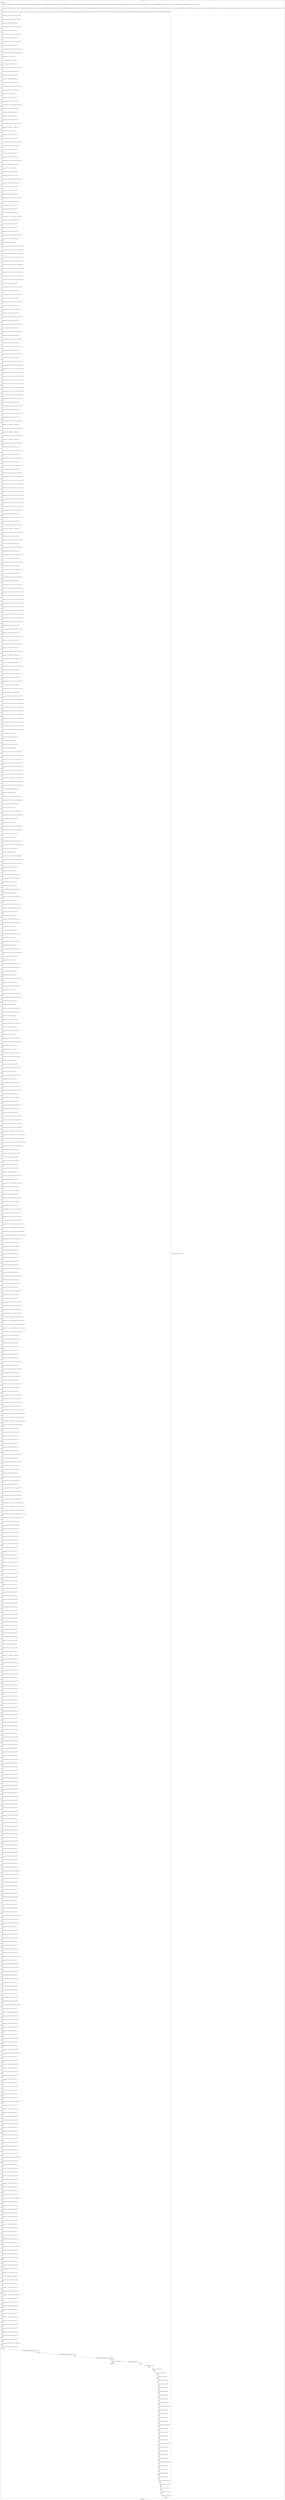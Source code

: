 digraph G {
label="Btor2XCFA";
subgraph cluster_0 {
label="main";
main_init[];
l1[];
l3[];
l4[];
l5[];
l6[];
l7[];
l8[];
l9[];
l10[];
l11[];
l12[];
l13[];
l14[];
l15[];
l16[];
l17[];
l18[];
l19[];
l20[];
l21[];
l22[];
l23[];
l24[];
l25[];
l26[];
l27[];
l28[];
l29[];
l30[];
l31[];
l32[];
l33[];
l34[];
l35[];
l36[];
l37[];
l38[];
l39[];
l40[];
l41[];
l42[];
l43[];
l44[];
l45[];
l46[];
l47[];
l48[];
l49[];
l50[];
l51[];
l52[];
l53[];
l54[];
l55[];
l56[];
l57[];
l58[];
l59[];
l60[];
l61[];
l62[];
l63[];
l64[];
l65[];
l66[];
l67[];
l68[];
l69[];
l70[];
l71[];
l72[];
l73[];
l74[];
l75[];
l76[];
l77[];
l78[];
l79[];
l80[];
l81[];
l82[];
l83[];
l84[];
l85[];
l86[];
l87[];
l88[];
l89[];
l90[];
l91[];
l92[];
l93[];
l94[];
l95[];
l96[];
l97[];
l98[];
l99[];
l100[];
l101[];
l102[];
l103[];
l104[];
l105[];
l106[];
l107[];
l108[];
l109[];
l110[];
l111[];
l112[];
l113[];
l114[];
l115[];
l116[];
l117[];
l118[];
l119[];
l120[];
l121[];
l122[];
l123[];
l124[];
l125[];
l126[];
l127[];
l128[];
l129[];
l130[];
l131[];
l132[];
l133[];
l134[];
l135[];
l136[];
l137[];
l138[];
l139[];
l140[];
l141[];
l142[];
l143[];
l144[];
l145[];
l146[];
l147[];
l148[];
l149[];
l150[];
l151[];
l152[];
l153[];
l154[];
l155[];
l156[];
l157[];
l158[];
l159[];
l160[];
l161[];
l162[];
l163[];
l164[];
l165[];
l166[];
l167[];
l168[];
l169[];
l170[];
l171[];
l172[];
l173[];
l174[];
l175[];
l176[];
l177[];
l178[];
l179[];
l180[];
l181[];
l182[];
l183[];
l184[];
l185[];
l186[];
l187[];
l188[];
l189[];
l190[];
l191[];
l192[];
l193[];
l194[];
l195[];
l196[];
l197[];
l198[];
l199[];
l200[];
l201[];
l202[];
l203[];
l204[];
l205[];
l206[];
l207[];
l208[];
l209[];
l210[];
l211[];
l212[];
l213[];
l214[];
l215[];
l216[];
l217[];
l218[];
l219[];
l220[];
l221[];
l222[];
l223[];
l224[];
l225[];
l226[];
l227[];
l228[];
l229[];
l230[];
l231[];
l232[];
l233[];
l234[];
l235[];
l236[];
l237[];
l238[];
l239[];
l240[];
l241[];
l242[];
l243[];
l244[];
l245[];
l246[];
l247[];
l248[];
l249[];
l250[];
l251[];
l252[];
l253[];
l254[];
l255[];
l256[];
l257[];
l258[];
l259[];
l260[];
l261[];
l262[];
l263[];
l264[];
l265[];
l266[];
l267[];
l268[];
l269[];
l270[];
l271[];
l272[];
l273[];
l274[];
l275[];
l276[];
l277[];
l278[];
l279[];
l280[];
l281[];
l282[];
l283[];
l284[];
l285[];
l286[];
l287[];
l288[];
l289[];
l290[];
l291[];
l292[];
l293[];
l294[];
l295[];
l296[];
l297[];
l298[];
l299[];
l300[];
l301[];
l302[];
l303[];
l304[];
l305[];
l306[];
l307[];
l308[];
l309[];
l310[];
l311[];
l312[];
l313[];
l314[];
l315[];
l316[];
l317[];
l318[];
l319[];
l320[];
l321[];
l322[];
l323[];
l324[];
l325[];
l326[];
l327[];
l328[];
l329[];
l330[];
l331[];
l332[];
l333[];
l334[];
l335[];
l336[];
l337[];
l338[];
l339[];
l340[];
l341[];
l342[];
l343[];
l344[];
l345[];
l346[];
l347[];
l348[];
l349[];
l350[];
l351[];
l352[];
l353[];
l354[];
l355[];
l356[];
l357[];
l358[];
l359[];
l360[];
l361[];
l362[];
l363[];
l364[];
l365[];
l366[];
l367[];
l368[];
l369[];
l370[];
l371[];
l372[];
l373[];
l374[];
l375[];
l376[];
l377[];
l378[];
l379[];
l380[];
l381[];
l382[];
l383[];
l384[];
l385[];
l386[];
l387[];
l388[];
l389[];
l390[];
l391[];
l392[];
l393[];
l394[];
l395[];
l396[];
l397[];
l398[];
l399[];
l400[];
l401[];
l402[];
l403[];
l404[];
l405[];
l406[];
l407[];
l408[];
l409[];
l410[];
l411[];
l412[];
l413[];
l414[];
l415[];
l416[];
l417[];
l418[];
l419[];
l420[];
l421[];
l422[];
l423[];
l424[];
l425[];
l426[];
l427[];
l428[];
l429[];
l430[];
l431[];
l432[];
l433[];
l434[];
l435[];
l436[];
l437[];
l438[];
l439[];
l440[];
l441[];
l442[];
l443[];
l444[];
l445[];
l446[];
l447[];
l448[];
l449[];
l450[];
l451[];
l452[];
l453[];
l454[];
l455[];
l456[];
l457[];
l458[];
l459[];
l460[];
l461[];
l462[];
l463[];
l464[];
l465[];
l466[];
l467[];
l468[];
l469[];
l470[];
l471[];
l472[];
l473[];
l474[];
l475[];
l476[];
l477[];
l478[];
l479[];
l480[];
l481[];
l482[];
l483[];
l484[];
l485[];
l486[];
l487[];
l488[];
l489[];
l490[];
l491[];
l492[];
l493[];
l494[];
l495[];
l496[];
l497[];
l498[];
l499[];
l500[];
l501[];
l502[];
l503[];
l504[];
l505[];
l506[];
l507[];
l508[];
l509[];
l510[];
l511[];
l512[];
l513[];
l514[];
l515[];
l516[];
l517[];
l518[];
l519[];
l520[];
l521[];
l522[];
l523[];
l524[];
l525[];
l526[];
l527[];
l528[];
l529[];
l530[];
l531[];
l532[];
l533[];
l534[];
l535[];
l536[];
l537[];
l538[];
l539[];
l540[];
l541[];
l542[];
l543[];
l544[];
l545[];
l546[];
l547[];
l548[];
l549[];
l550[];
l551[];
l552[];
l553[];
l554[];
l555[];
l556[];
l557[];
l558[];
l559[];
l560[];
l561[];
l562[];
l563[];
l564[];
l565[];
l566[];
l567[];
l568[];
l569[];
l570[];
l571[];
l572[];
l573[];
l574[];
l575[];
l576[];
l577[];
l578[];
l579[];
l580[];
l581[];
l582[];
l583[];
l584[];
l585[];
l586[];
l587[];
l588[];
l589[];
l590[];
l591[];
l592[];
l593[];
l594[];
l595[];
l596[];
l597[];
l598[];
l599[];
l600[];
l601[];
l602[];
l603[];
l604[];
l605[];
l606[];
l607[];
l608[];
l609[];
l610[];
l611[];
l612[];
l613[];
l614[];
l615[];
l616[];
l617[];
l618[];
l619[];
l620[];
l621[];
l622[];
l623[];
l624[];
l625[];
l626[];
l627[];
l628[];
l629[];
l630[];
l631[];
l632[];
l633[];
l634[];
l635[];
main_error[];
l636[];
l637[];
l638[];
l639[];
l640[];
l641[];
l642[];
l643[];
l644[];
l645[];
l646[];
l647[];
l648[];
l649[];
l650[];
l651[];
l652[];
l653[];
l654[];
l655[];
l656[];
l657[];
l658[];
l659[];
l660[];
l661[];
l662[];
l663[];
l664[];
l665[];
l666[];
l667[];
l668[];
l669[];
l670[];
l671[];
l672[];
main_init -> l1 [label="[(assign const_5 #b00000000),(assign const_28 #b0),(assign const_81 #b00000000000000000000000000000001),(assign const_82 #b00000000000000000000000000000000),(assign const_95 #b00000001),(assign const_97 #b000000000000000000000000),(assign const_100 #b00000000000000000000000000000101),(assign const_110 #b00000000),(assign const_203 #b00000000000000000000000000000010),(assign const_235 #b00000000000000000000000000000011),(assign const_267 #b00000000000000000000000000000100),(assign const_446 #b00000100),(assign const_456 #b00000010),(assign const_458 #b00000011)] "];
l3 -> l4 [label="[(havoc input_96),(havoc input_104),(havoc input_111),(havoc input_117),(havoc input_123),(havoc input_129),(havoc input_135),(havoc input_141),(havoc input_147),(havoc input_153),(havoc input_299),(havoc input_303),(havoc input_306),(havoc input_307),(havoc input_308),(havoc input_309),(havoc input_310),(havoc input_311),(havoc input_312),(havoc input_313),(havoc input_325),(havoc input_331),(havoc input_337),(havoc input_343),(havoc input_349),(havoc input_364),(havoc input_382),(havoc input_400),(havoc input_418),(havoc input_436)] "];
l4 -> l5 [label="[(assign ternary_83 (ite (= state_37 #b1) const_81 const_82))] "];
l5 -> l6 [label="[(assign ternary_84 (ite (= state_47 #b1) const_81 const_82))] "];
l6 -> l7 [label="[(assign binary_85 (bvadd ternary_83 ternary_84))] "];
l7 -> l8 [label="[(assign ternary_86 (ite (= state_57 #b1) const_81 const_82))] "];
l8 -> l9 [label="[(assign binary_87 (bvadd binary_85 ternary_86))] "];
l9 -> l10 [label="[(assign ternary_88 (ite (= state_67 #b1) const_81 const_82))] "];
l10 -> l11 [label="[(assign binary_89 (bvadd binary_87 ternary_88))] "];
l11 -> l12 [label="[(assign ternary_90 (ite (= state_77 #b1) const_81 const_82))] "];
l12 -> l13 [label="[(assign binary_91 (bvadd binary_89 ternary_90))] "];
l13 -> l14 [label="[(assign comparison_92 (ite (bvule binary_91 const_81) #b1 #b0))] "];
l14 -> l15 [label="[(assign binary_93 (bvand (bvnot state_79) (bvnot comparison_92)))] "];
l15 -> l16 [label="[(assign binary_98 (++ const_97 state_26))] "];
l16 -> l17 [label="[(assign binary_99 (bvadd const_81 binary_98))] "];
l17 -> l18 [label="[(assign binary_101 (bvsrem binary_99 const_100))] "];
l18 -> l19 [label="[(assign comparison_102 (ite (= const_82 binary_101) #b1 #b0))] "];
l19 -> l20 [label="[(assign binary_103 (bvand input_96 comparison_102))] "];
l20 -> l21 [label="[(assign binary_105 (bvadd const_100 binary_98))] "];
l21 -> l22 [label="[(assign binary_106 (bvsub binary_105 const_81))] "];
l22 -> l23 [label="[(assign binary_107 (bvsrem binary_106 const_100))] "];
l23 -> l24 [label="[(assign comparison_108 (ite (= const_82 binary_107) #b1 #b0))] "];
l24 -> l25 [label="[(assign binary_109 (bvand input_104 comparison_108))] "];
l25 -> l26 [label="[(assign binary_112 (++ const_97 state_24))] "];
l26 -> l27 [label="[(assign binary_113 (bvadd const_81 binary_112))] "];
l27 -> l28 [label="[(assign binary_114 (bvsrem binary_113 const_100))] "];
l28 -> l29 [label="[(assign comparison_115 (ite (= const_82 binary_114) #b1 #b0))] "];
l29 -> l30 [label="[(assign binary_116 (bvand input_111 comparison_115))] "];
l30 -> l31 [label="[(assign binary_118 (bvadd const_100 binary_112))] "];
l31 -> l32 [label="[(assign binary_119 (bvsub binary_118 const_81))] "];
l32 -> l33 [label="[(assign binary_120 (bvsrem binary_119 const_100))] "];
l33 -> l34 [label="[(assign comparison_121 (ite (= const_82 binary_120) #b1 #b0))] "];
l34 -> l35 [label="[(assign binary_122 (bvand input_117 comparison_121))] "];
l35 -> l36 [label="[(assign binary_124 (++ const_97 state_22))] "];
l36 -> l37 [label="[(assign binary_125 (bvadd const_81 binary_124))] "];
l37 -> l38 [label="[(assign binary_126 (bvsrem binary_125 const_100))] "];
l38 -> l39 [label="[(assign comparison_127 (ite (= const_82 binary_126) #b1 #b0))] "];
l39 -> l40 [label="[(assign binary_128 (bvand input_123 comparison_127))] "];
l40 -> l41 [label="[(assign binary_130 (bvadd const_100 binary_124))] "];
l41 -> l42 [label="[(assign binary_131 (bvsub binary_130 const_81))] "];
l42 -> l43 [label="[(assign binary_132 (bvsrem binary_131 const_100))] "];
l43 -> l44 [label="[(assign comparison_133 (ite (= const_82 binary_132) #b1 #b0))] "];
l44 -> l45 [label="[(assign binary_134 (bvand input_129 comparison_133))] "];
l45 -> l46 [label="[(assign binary_136 (++ const_97 state_20))] "];
l46 -> l47 [label="[(assign binary_137 (bvadd const_81 binary_136))] "];
l47 -> l48 [label="[(assign binary_138 (bvsrem binary_137 const_100))] "];
l48 -> l49 [label="[(assign comparison_139 (ite (= const_82 binary_138) #b1 #b0))] "];
l49 -> l50 [label="[(assign binary_140 (bvand input_135 comparison_139))] "];
l50 -> l51 [label="[(assign binary_142 (bvadd const_100 binary_136))] "];
l51 -> l52 [label="[(assign binary_143 (bvsub binary_142 const_81))] "];
l52 -> l53 [label="[(assign binary_144 (bvsrem binary_143 const_100))] "];
l53 -> l54 [label="[(assign comparison_145 (ite (= const_82 binary_144) #b1 #b0))] "];
l54 -> l55 [label="[(assign binary_146 (bvand input_141 comparison_145))] "];
l55 -> l56 [label="[(assign binary_148 (++ const_97 state_18))] "];
l56 -> l57 [label="[(assign binary_149 (bvadd const_81 binary_148))] "];
l57 -> l58 [label="[(assign binary_150 (bvsrem binary_149 const_100))] "];
l58 -> l59 [label="[(assign comparison_151 (ite (= const_82 binary_150) #b1 #b0))] "];
l59 -> l60 [label="[(assign binary_152 (bvand input_147 comparison_151))] "];
l60 -> l61 [label="[(assign binary_154 (bvadd const_100 binary_148))] "];
l61 -> l62 [label="[(assign binary_155 (bvsub binary_154 const_81))] "];
l62 -> l63 [label="[(assign binary_156 (bvsrem binary_155 const_100))] "];
l63 -> l64 [label="[(assign comparison_157 (ite (= const_82 binary_156) #b1 #b0))] "];
l64 -> l65 [label="[(assign binary_158 (bvand input_153 comparison_157))] "];
l65 -> l66 [label="[(assign binary_159 (bvxor const_95 state_6))] "];
l66 -> l67 [label="[(assign ternary_160 (ite (= binary_158 #b1) const_110 binary_159))] "];
l67 -> l68 [label="[(assign ternary_161 (ite (= binary_152 #b1) const_95 ternary_160))] "];
l68 -> l69 [label="[(assign ternary_162 (ite (= binary_146 #b1) const_110 ternary_161))] "];
l69 -> l70 [label="[(assign ternary_163 (ite (= binary_140 #b1) const_95 ternary_162))] "];
l70 -> l71 [label="[(assign ternary_164 (ite (= binary_134 #b1) const_110 ternary_163))] "];
l71 -> l72 [label="[(assign ternary_165 (ite (= binary_128 #b1) const_95 ternary_164))] "];
l72 -> l73 [label="[(assign ternary_166 (ite (= binary_122 #b1) const_110 ternary_165))] "];
l73 -> l74 [label="[(assign ternary_167 (ite (= binary_116 #b1) const_95 ternary_166))] "];
l74 -> l75 [label="[(assign ternary_168 (ite (= binary_109 #b1) const_110 ternary_167))] "];
l75 -> l76 [label="[(assign ternary_169 (ite (= binary_103 #b1) const_95 ternary_168))] "];
l76 -> l77 [label="[(assign binary_170 (bvxor const_95 ternary_169))] "];
l77 -> l78 [label="[(assign comparison_172 (ite (= const_81 binary_101) #b1 #b0))] "];
l78 -> l79 [label="[(assign binary_173 (bvand input_96 comparison_172))] "];
l79 -> l80 [label="[(assign comparison_174 (ite (= const_81 binary_107) #b1 #b0))] "];
l80 -> l81 [label="[(assign binary_175 (bvand input_104 comparison_174))] "];
l81 -> l82 [label="[(assign comparison_176 (ite (= const_81 binary_114) #b1 #b0))] "];
l82 -> l83 [label="[(assign binary_177 (bvand input_111 comparison_176))] "];
l83 -> l84 [label="[(assign comparison_178 (ite (= const_81 binary_120) #b1 #b0))] "];
l84 -> l85 [label="[(assign binary_179 (bvand input_117 comparison_178))] "];
l85 -> l86 [label="[(assign comparison_180 (ite (= const_81 binary_126) #b1 #b0))] "];
l86 -> l87 [label="[(assign binary_181 (bvand input_123 comparison_180))] "];
l87 -> l88 [label="[(assign comparison_182 (ite (= const_81 binary_132) #b1 #b0))] "];
l88 -> l89 [label="[(assign binary_183 (bvand input_129 comparison_182))] "];
l89 -> l90 [label="[(assign comparison_184 (ite (= const_81 binary_138) #b1 #b0))] "];
l90 -> l91 [label="[(assign binary_185 (bvand input_135 comparison_184))] "];
l91 -> l92 [label="[(assign comparison_186 (ite (= const_81 binary_144) #b1 #b0))] "];
l92 -> l93 [label="[(assign binary_187 (bvand input_141 comparison_186))] "];
l93 -> l94 [label="[(assign comparison_188 (ite (= const_81 binary_150) #b1 #b0))] "];
l94 -> l95 [label="[(assign binary_189 (bvand input_147 comparison_188))] "];
l95 -> l96 [label="[(assign comparison_190 (ite (= const_81 binary_156) #b1 #b0))] "];
l96 -> l97 [label="[(assign binary_191 (bvand input_153 comparison_190))] "];
l97 -> l98 [label="[(assign ternary_192 (ite (= binary_191 #b1) const_110 state_8))] "];
l98 -> l99 [label="[(assign ternary_193 (ite (= binary_189 #b1) const_95 ternary_192))] "];
l99 -> l100 [label="[(assign ternary_194 (ite (= binary_187 #b1) const_110 ternary_193))] "];
l100 -> l101 [label="[(assign ternary_195 (ite (= binary_185 #b1) const_95 ternary_194))] "];
l101 -> l102 [label="[(assign ternary_196 (ite (= binary_183 #b1) const_110 ternary_195))] "];
l102 -> l103 [label="[(assign ternary_197 (ite (= binary_181 #b1) const_95 ternary_196))] "];
l103 -> l104 [label="[(assign ternary_198 (ite (= binary_179 #b1) const_110 ternary_197))] "];
l104 -> l105 [label="[(assign ternary_199 (ite (= binary_177 #b1) const_95 ternary_198))] "];
l105 -> l106 [label="[(assign ternary_200 (ite (= binary_175 #b1) const_110 ternary_199))] "];
l106 -> l107 [label="[(assign ternary_201 (ite (= binary_173 #b1) const_95 ternary_200))] "];
l107 -> l108 [label="[(assign comparison_204 (ite (= const_203 binary_101) #b1 #b0))] "];
l108 -> l109 [label="[(assign binary_205 (bvand input_96 comparison_204))] "];
l109 -> l110 [label="[(assign comparison_206 (ite (= const_203 binary_107) #b1 #b0))] "];
l110 -> l111 [label="[(assign binary_207 (bvand input_104 comparison_206))] "];
l111 -> l112 [label="[(assign comparison_208 (ite (= const_203 binary_114) #b1 #b0))] "];
l112 -> l113 [label="[(assign binary_209 (bvand input_111 comparison_208))] "];
l113 -> l114 [label="[(assign comparison_210 (ite (= const_203 binary_120) #b1 #b0))] "];
l114 -> l115 [label="[(assign binary_211 (bvand input_117 comparison_210))] "];
l115 -> l116 [label="[(assign comparison_212 (ite (= const_203 binary_126) #b1 #b0))] "];
l116 -> l117 [label="[(assign binary_213 (bvand input_123 comparison_212))] "];
l117 -> l118 [label="[(assign comparison_214 (ite (= const_203 binary_132) #b1 #b0))] "];
l118 -> l119 [label="[(assign binary_215 (bvand input_129 comparison_214))] "];
l119 -> l120 [label="[(assign comparison_216 (ite (= const_203 binary_138) #b1 #b0))] "];
l120 -> l121 [label="[(assign binary_217 (bvand input_135 comparison_216))] "];
l121 -> l122 [label="[(assign comparison_218 (ite (= const_203 binary_144) #b1 #b0))] "];
l122 -> l123 [label="[(assign binary_219 (bvand input_141 comparison_218))] "];
l123 -> l124 [label="[(assign comparison_220 (ite (= const_203 binary_150) #b1 #b0))] "];
l124 -> l125 [label="[(assign binary_221 (bvand input_147 comparison_220))] "];
l125 -> l126 [label="[(assign comparison_222 (ite (= const_203 binary_156) #b1 #b0))] "];
l126 -> l127 [label="[(assign binary_223 (bvand input_153 comparison_222))] "];
l127 -> l128 [label="[(assign ternary_224 (ite (= binary_223 #b1) const_110 state_10))] "];
l128 -> l129 [label="[(assign ternary_225 (ite (= binary_221 #b1) const_95 ternary_224))] "];
l129 -> l130 [label="[(assign ternary_226 (ite (= binary_219 #b1) const_110 ternary_225))] "];
l130 -> l131 [label="[(assign ternary_227 (ite (= binary_217 #b1) const_95 ternary_226))] "];
l131 -> l132 [label="[(assign ternary_228 (ite (= binary_215 #b1) const_110 ternary_227))] "];
l132 -> l133 [label="[(assign ternary_229 (ite (= binary_213 #b1) const_95 ternary_228))] "];
l133 -> l134 [label="[(assign ternary_230 (ite (= binary_211 #b1) const_110 ternary_229))] "];
l134 -> l135 [label="[(assign ternary_231 (ite (= binary_209 #b1) const_95 ternary_230))] "];
l135 -> l136 [label="[(assign ternary_232 (ite (= binary_207 #b1) const_110 ternary_231))] "];
l136 -> l137 [label="[(assign ternary_233 (ite (= binary_205 #b1) const_95 ternary_232))] "];
l137 -> l138 [label="[(assign comparison_236 (ite (= const_235 binary_101) #b1 #b0))] "];
l138 -> l139 [label="[(assign binary_237 (bvand input_96 comparison_236))] "];
l139 -> l140 [label="[(assign comparison_238 (ite (= const_235 binary_107) #b1 #b0))] "];
l140 -> l141 [label="[(assign binary_239 (bvand input_104 comparison_238))] "];
l141 -> l142 [label="[(assign comparison_240 (ite (= const_235 binary_114) #b1 #b0))] "];
l142 -> l143 [label="[(assign binary_241 (bvand input_111 comparison_240))] "];
l143 -> l144 [label="[(assign comparison_242 (ite (= const_235 binary_120) #b1 #b0))] "];
l144 -> l145 [label="[(assign binary_243 (bvand input_117 comparison_242))] "];
l145 -> l146 [label="[(assign comparison_244 (ite (= const_235 binary_126) #b1 #b0))] "];
l146 -> l147 [label="[(assign binary_245 (bvand input_123 comparison_244))] "];
l147 -> l148 [label="[(assign comparison_246 (ite (= const_235 binary_132) #b1 #b0))] "];
l148 -> l149 [label="[(assign binary_247 (bvand input_129 comparison_246))] "];
l149 -> l150 [label="[(assign comparison_248 (ite (= const_235 binary_138) #b1 #b0))] "];
l150 -> l151 [label="[(assign binary_249 (bvand input_135 comparison_248))] "];
l151 -> l152 [label="[(assign comparison_250 (ite (= const_235 binary_144) #b1 #b0))] "];
l152 -> l153 [label="[(assign binary_251 (bvand input_141 comparison_250))] "];
l153 -> l154 [label="[(assign comparison_252 (ite (= const_235 binary_150) #b1 #b0))] "];
l154 -> l155 [label="[(assign binary_253 (bvand input_147 comparison_252))] "];
l155 -> l156 [label="[(assign comparison_254 (ite (= const_235 binary_156) #b1 #b0))] "];
l156 -> l157 [label="[(assign binary_255 (bvand input_153 comparison_254))] "];
l157 -> l158 [label="[(assign ternary_256 (ite (= binary_255 #b1) const_110 state_12))] "];
l158 -> l159 [label="[(assign ternary_257 (ite (= binary_253 #b1) const_95 ternary_256))] "];
l159 -> l160 [label="[(assign ternary_258 (ite (= binary_251 #b1) const_110 ternary_257))] "];
l160 -> l161 [label="[(assign ternary_259 (ite (= binary_249 #b1) const_95 ternary_258))] "];
l161 -> l162 [label="[(assign ternary_260 (ite (= binary_247 #b1) const_110 ternary_259))] "];
l162 -> l163 [label="[(assign ternary_261 (ite (= binary_245 #b1) const_95 ternary_260))] "];
l163 -> l164 [label="[(assign ternary_262 (ite (= binary_243 #b1) const_110 ternary_261))] "];
l164 -> l165 [label="[(assign ternary_263 (ite (= binary_241 #b1) const_95 ternary_262))] "];
l165 -> l166 [label="[(assign ternary_264 (ite (= binary_239 #b1) const_110 ternary_263))] "];
l166 -> l167 [label="[(assign ternary_265 (ite (= binary_237 #b1) const_95 ternary_264))] "];
l167 -> l168 [label="[(assign comparison_268 (ite (= const_267 binary_101) #b1 #b0))] "];
l168 -> l169 [label="[(assign binary_269 (bvand input_96 comparison_268))] "];
l169 -> l170 [label="[(assign comparison_270 (ite (= const_267 binary_107) #b1 #b0))] "];
l170 -> l171 [label="[(assign binary_271 (bvand input_104 comparison_270))] "];
l171 -> l172 [label="[(assign comparison_272 (ite (= const_267 binary_114) #b1 #b0))] "];
l172 -> l173 [label="[(assign binary_273 (bvand input_111 comparison_272))] "];
l173 -> l174 [label="[(assign comparison_274 (ite (= const_267 binary_120) #b1 #b0))] "];
l174 -> l175 [label="[(assign binary_275 (bvand input_117 comparison_274))] "];
l175 -> l176 [label="[(assign comparison_276 (ite (= const_267 binary_126) #b1 #b0))] "];
l176 -> l177 [label="[(assign binary_277 (bvand input_123 comparison_276))] "];
l177 -> l178 [label="[(assign comparison_278 (ite (= const_267 binary_132) #b1 #b0))] "];
l178 -> l179 [label="[(assign binary_279 (bvand input_129 comparison_278))] "];
l179 -> l180 [label="[(assign comparison_280 (ite (= const_267 binary_138) #b1 #b0))] "];
l180 -> l181 [label="[(assign binary_281 (bvand input_135 comparison_280))] "];
l181 -> l182 [label="[(assign comparison_282 (ite (= const_267 binary_144) #b1 #b0))] "];
l182 -> l183 [label="[(assign binary_283 (bvand input_141 comparison_282))] "];
l183 -> l184 [label="[(assign comparison_284 (ite (= const_267 binary_150) #b1 #b0))] "];
l184 -> l185 [label="[(assign binary_285 (bvand input_147 comparison_284))] "];
l185 -> l186 [label="[(assign comparison_286 (ite (= const_267 binary_156) #b1 #b0))] "];
l186 -> l187 [label="[(assign binary_287 (bvand input_153 comparison_286))] "];
l187 -> l188 [label="[(assign ternary_288 (ite (= binary_287 #b1) const_110 state_14))] "];
l188 -> l189 [label="[(assign ternary_289 (ite (= binary_285 #b1) const_95 ternary_288))] "];
l189 -> l190 [label="[(assign ternary_290 (ite (= binary_283 #b1) const_110 ternary_289))] "];
l190 -> l191 [label="[(assign ternary_291 (ite (= binary_281 #b1) const_95 ternary_290))] "];
l191 -> l192 [label="[(assign ternary_292 (ite (= binary_279 #b1) const_110 ternary_291))] "];
l192 -> l193 [label="[(assign ternary_293 (ite (= binary_277 #b1) const_95 ternary_292))] "];
l193 -> l194 [label="[(assign ternary_294 (ite (= binary_275 #b1) const_110 ternary_293))] "];
l194 -> l195 [label="[(assign ternary_295 (ite (= binary_273 #b1) const_95 ternary_294))] "];
l195 -> l196 [label="[(assign ternary_296 (ite (= binary_271 #b1) const_110 ternary_295))] "];
l196 -> l197 [label="[(assign ternary_297 (ite (= binary_269 #b1) const_95 ternary_296))] "];
l197 -> l198 [label="[(assign binary_300 (++ const_97 state_16))] "];
l198 -> l199 [label="[(assign binary_301 (bvsub binary_300 const_100))] "];
l199 -> l200 [label="[(assign slice_302 (extract binary_301 0 8))] "];
l200 -> l201 [label="[(assign binary_304 (bvadd const_81 binary_300))] "];
l201 -> l202 [label="[(assign slice_305 (extract binary_304 0 8))] "];
l202 -> l203 [label="[(assign ternary_314 (ite (= input_313 #b1) slice_305 state_16))] "];
l203 -> l204 [label="[(assign ternary_315 (ite (= input_312 #b1) slice_302 ternary_314))] "];
l204 -> l205 [label="[(assign ternary_316 (ite (= input_311 #b1) slice_305 ternary_315))] "];
l205 -> l206 [label="[(assign ternary_317 (ite (= input_310 #b1) slice_302 ternary_316))] "];
l206 -> l207 [label="[(assign ternary_318 (ite (= input_309 #b1) slice_305 ternary_317))] "];
l207 -> l208 [label="[(assign ternary_319 (ite (= input_308 #b1) slice_302 ternary_318))] "];
l208 -> l209 [label="[(assign ternary_320 (ite (= input_307 #b1) slice_305 ternary_319))] "];
l209 -> l210 [label="[(assign ternary_321 (ite (= input_306 #b1) slice_302 ternary_320))] "];
l210 -> l211 [label="[(assign ternary_322 (ite (= input_303 #b1) slice_305 ternary_321))] "];
l211 -> l212 [label="[(assign ternary_323 (ite (= input_299 #b1) slice_302 ternary_322))] "];
l212 -> l213 [label="[(assign binary_326 (bvsrem binary_148 const_100))] "];
l213 -> l214 [label="[(assign slice_327 (extract binary_326 0 8))] "];
l214 -> l215 [label="[(assign ternary_328 (ite (= input_313 #b1) state_16 state_18))] "];
l215 -> l216 [label="[(assign ternary_329 (ite (= input_325 #b1) slice_327 ternary_328))] "];
l216 -> l217 [label="[(assign binary_332 (bvsrem binary_136 const_100))] "];
l217 -> l218 [label="[(assign slice_333 (extract binary_332 0 8))] "];
l218 -> l219 [label="[(assign ternary_334 (ite (= input_311 #b1) state_16 state_20))] "];
l219 -> l220 [label="[(assign ternary_335 (ite (= input_331 #b1) slice_333 ternary_334))] "];
l220 -> l221 [label="[(assign binary_338 (bvsrem binary_124 const_100))] "];
l221 -> l222 [label="[(assign slice_339 (extract binary_338 0 8))] "];
l222 -> l223 [label="[(assign ternary_340 (ite (= input_309 #b1) state_16 state_22))] "];
l223 -> l224 [label="[(assign ternary_341 (ite (= input_337 #b1) slice_339 ternary_340))] "];
l224 -> l225 [label="[(assign binary_344 (bvsrem binary_112 const_100))] "];
l225 -> l226 [label="[(assign slice_345 (extract binary_344 0 8))] "];
l226 -> l227 [label="[(assign ternary_346 (ite (= input_307 #b1) state_16 state_24))] "];
l227 -> l228 [label="[(assign ternary_347 (ite (= input_343 #b1) slice_345 ternary_346))] "];
l228 -> l229 [label="[(assign binary_350 (bvsrem binary_98 const_100))] "];
l229 -> l230 [label="[(assign slice_351 (extract binary_350 0 8))] "];
l230 -> l231 [label="[(assign ternary_352 (ite (= input_303 #b1) state_16 state_26))] "];
l231 -> l232 [label="[(assign ternary_353 (ite (= input_349 #b1) slice_351 ternary_352))] "];
l232 -> l233 [label="[(assign binary_355 (bvand (bvnot state_29) (bvnot input_313)))] "];
l233 -> l234 [label="[(assign binary_356 (bvor binary_355 input_147))] "];
l234 -> l235 [label="[(assign binary_358 (bvor state_31 input_313))] "];
l235 -> l236 [label="[(assign binary_359 (bvand binary_358 (bvnot input_312)))] "];
l236 -> l237 [label="[(assign binary_360 (bvand binary_359 (bvnot input_325)))] "];
l237 -> l238 [label="[(assign binary_362 (bvor state_33 input_312))] "];
l238 -> l239 [label="[(assign binary_363 (bvor binary_362 input_325))] "];
l239 -> l240 [label="[(assign binary_365 (bvand binary_363 (bvnot input_364)))] "];
l240 -> l241 [label="[(assign binary_367 (bvor state_35 input_364))] "];
l241 -> l242 [label="[(assign binary_368 (bvand binary_367 (bvnot input_153)))] "];
l242 -> l243 [label="[(assign binary_370 (bvor state_37 input_153))] "];
l243 -> l244 [label="[(assign binary_371 (bvand binary_370 (bvnot input_147)))] "];
l244 -> l245 [label="[(assign binary_373 (bvand (bvnot state_39) (bvnot input_311)))] "];
l245 -> l246 [label="[(assign binary_374 (bvor binary_373 input_135))] "];
l246 -> l247 [label="[(assign binary_376 (bvor state_41 input_311))] "];
l247 -> l248 [label="[(assign binary_377 (bvand binary_376 (bvnot input_310)))] "];
l248 -> l249 [label="[(assign binary_378 (bvand binary_377 (bvnot input_331)))] "];
l249 -> l250 [label="[(assign binary_380 (bvor state_43 input_310))] "];
l250 -> l251 [label="[(assign binary_381 (bvor binary_380 input_331))] "];
l251 -> l252 [label="[(assign binary_383 (bvand binary_381 (bvnot input_382)))] "];
l252 -> l253 [label="[(assign binary_385 (bvor state_45 input_382))] "];
l253 -> l254 [label="[(assign binary_386 (bvand binary_385 (bvnot input_141)))] "];
l254 -> l255 [label="[(assign binary_388 (bvor state_47 input_141))] "];
l255 -> l256 [label="[(assign binary_389 (bvand binary_388 (bvnot input_135)))] "];
l256 -> l257 [label="[(assign binary_391 (bvand (bvnot state_49) (bvnot input_309)))] "];
l257 -> l258 [label="[(assign binary_392 (bvor binary_391 input_123))] "];
l258 -> l259 [label="[(assign binary_394 (bvor state_51 input_309))] "];
l259 -> l260 [label="[(assign binary_395 (bvand binary_394 (bvnot input_308)))] "];
l260 -> l261 [label="[(assign binary_396 (bvand binary_395 (bvnot input_337)))] "];
l261 -> l262 [label="[(assign binary_398 (bvor state_53 input_308))] "];
l262 -> l263 [label="[(assign binary_399 (bvor binary_398 input_337))] "];
l263 -> l264 [label="[(assign binary_401 (bvand binary_399 (bvnot input_400)))] "];
l264 -> l265 [label="[(assign binary_403 (bvor state_55 input_400))] "];
l265 -> l266 [label="[(assign binary_404 (bvand binary_403 (bvnot input_129)))] "];
l266 -> l267 [label="[(assign binary_406 (bvor state_57 input_129))] "];
l267 -> l268 [label="[(assign binary_407 (bvand binary_406 (bvnot input_123)))] "];
l268 -> l269 [label="[(assign binary_409 (bvand (bvnot state_59) (bvnot input_307)))] "];
l269 -> l270 [label="[(assign binary_410 (bvor binary_409 input_111))] "];
l270 -> l271 [label="[(assign binary_412 (bvor state_61 input_307))] "];
l271 -> l272 [label="[(assign binary_413 (bvand binary_412 (bvnot input_306)))] "];
l272 -> l273 [label="[(assign binary_414 (bvand binary_413 (bvnot input_343)))] "];
l273 -> l274 [label="[(assign binary_416 (bvor state_63 input_306))] "];
l274 -> l275 [label="[(assign binary_417 (bvor binary_416 input_343))] "];
l275 -> l276 [label="[(assign binary_419 (bvand binary_417 (bvnot input_418)))] "];
l276 -> l277 [label="[(assign binary_421 (bvor state_65 input_418))] "];
l277 -> l278 [label="[(assign binary_422 (bvand binary_421 (bvnot input_117)))] "];
l278 -> l279 [label="[(assign binary_424 (bvor state_67 input_117))] "];
l279 -> l280 [label="[(assign binary_425 (bvand binary_424 (bvnot input_111)))] "];
l280 -> l281 [label="[(assign binary_427 (bvand (bvnot state_69) (bvnot input_303)))] "];
l281 -> l282 [label="[(assign binary_428 (bvor binary_427 input_96))] "];
l282 -> l283 [label="[(assign binary_430 (bvor state_71 input_303))] "];
l283 -> l284 [label="[(assign binary_431 (bvand binary_430 (bvnot input_299)))] "];
l284 -> l285 [label="[(assign binary_432 (bvand binary_431 (bvnot input_349)))] "];
l285 -> l286 [label="[(assign binary_434 (bvor state_73 input_299))] "];
l286 -> l287 [label="[(assign binary_435 (bvor binary_434 input_349))] "];
l287 -> l288 [label="[(assign binary_437 (bvand binary_435 (bvnot input_436)))] "];
l288 -> l289 [label="[(assign binary_439 (bvor state_75 input_436))] "];
l289 -> l290 [label="[(assign binary_440 (bvand binary_439 (bvnot input_104)))] "];
l290 -> l291 [label="[(assign binary_442 (bvor state_77 input_104))] "];
l291 -> l292 [label="[(assign binary_443 (bvand binary_442 (bvnot input_96)))] "];
l292 -> l293 [label="[(assign binary_445 (bvor (bvnot state_29) (bvnot input_313)))] "];
l293 -> l294 [label="[(assign comparison_447 (ite (= const_446 state_18) #b1 #b0))] "];
l294 -> l295 [label="[(assign binary_448 (bvand state_31 comparison_447))] "];
l295 -> l296 [label="[(assign binary_449 (bvor (bvnot input_312) binary_448))] "];
l296 -> l297 [label="[(assign binary_450 (bvand binary_445 binary_449))] "];
l297 -> l298 [label="[(assign binary_451 (bvand state_31 (bvnot comparison_447)))] "];
l298 -> l299 [label="[(assign binary_452 (bvor (bvnot input_325) binary_451))] "];
l299 -> l300 [label="[(assign binary_453 (bvand binary_450 binary_452))] "];
l300 -> l301 [label="[(assign comparison_454 (ite (= const_110 state_18) #b1 #b0))] "];
l301 -> l302 [label="[(assign comparison_455 (ite (= const_95 state_18) #b1 #b0))] "];
l302 -> l303 [label="[(assign comparison_457 (ite (= const_456 state_18) #b1 #b0))] "];
l303 -> l304 [label="[(assign comparison_459 (ite (= const_458 state_18) #b1 #b0))] "];
l304 -> l305 [label="[(assign ternary_460 (ite (= comparison_459 #b1) state_12 state_14))] "];
l305 -> l306 [label="[(assign ternary_461 (ite (= comparison_457 #b1) state_10 ternary_460))] "];
l306 -> l307 [label="[(assign ternary_462 (ite (= comparison_455 #b1) state_8 ternary_461))] "];
l307 -> l308 [label="[(assign ternary_463 (ite (= comparison_454 #b1) binary_159 ternary_462))] "];
l308 -> l309 [label="[(assign comparison_464 (ite (= const_95 ternary_463) #b1 #b0))] "];
l309 -> l310 [label="[(assign binary_465 (bvand state_33 comparison_464))] "];
l310 -> l311 [label="[(assign binary_466 (bvor (bvnot input_364) binary_465))] "];
l311 -> l312 [label="[(assign binary_467 (bvand binary_453 binary_466))] "];
l312 -> l313 [label="[(assign binary_468 (bvor state_35 (bvnot input_153)))] "];
l313 -> l314 [label="[(assign binary_469 (bvand binary_467 binary_468))] "];
l314 -> l315 [label="[(assign binary_470 (bvor state_37 (bvnot input_147)))] "];
l315 -> l316 [label="[(assign binary_471 (bvand binary_469 binary_470))] "];
l316 -> l317 [label="[(assign binary_472 (bvor (bvnot state_39) (bvnot input_311)))] "];
l317 -> l318 [label="[(assign binary_473 (bvand binary_471 binary_472))] "];
l318 -> l319 [label="[(assign comparison_474 (ite (= const_446 state_20) #b1 #b0))] "];
l319 -> l320 [label="[(assign binary_475 (bvand state_41 comparison_474))] "];
l320 -> l321 [label="[(assign binary_476 (bvor (bvnot input_310) binary_475))] "];
l321 -> l322 [label="[(assign binary_477 (bvand binary_473 binary_476))] "];
l322 -> l323 [label="[(assign binary_478 (bvand state_41 (bvnot comparison_474)))] "];
l323 -> l324 [label="[(assign binary_479 (bvor (bvnot input_331) binary_478))] "];
l324 -> l325 [label="[(assign binary_480 (bvand binary_477 binary_479))] "];
l325 -> l326 [label="[(assign comparison_481 (ite (= const_110 state_20) #b1 #b0))] "];
l326 -> l327 [label="[(assign comparison_482 (ite (= const_95 state_20) #b1 #b0))] "];
l327 -> l328 [label="[(assign comparison_483 (ite (= const_456 state_20) #b1 #b0))] "];
l328 -> l329 [label="[(assign comparison_484 (ite (= const_458 state_20) #b1 #b0))] "];
l329 -> l330 [label="[(assign ternary_485 (ite (= comparison_484 #b1) state_12 state_14))] "];
l330 -> l331 [label="[(assign ternary_486 (ite (= comparison_483 #b1) state_10 ternary_485))] "];
l331 -> l332 [label="[(assign ternary_487 (ite (= comparison_482 #b1) state_8 ternary_486))] "];
l332 -> l333 [label="[(assign ternary_488 (ite (= comparison_481 #b1) binary_159 ternary_487))] "];
l333 -> l334 [label="[(assign comparison_489 (ite (= const_95 ternary_488) #b1 #b0))] "];
l334 -> l335 [label="[(assign binary_490 (bvand state_43 comparison_489))] "];
l335 -> l336 [label="[(assign binary_491 (bvor (bvnot input_382) binary_490))] "];
l336 -> l337 [label="[(assign binary_492 (bvand binary_480 binary_491))] "];
l337 -> l338 [label="[(assign binary_493 (bvor state_45 (bvnot input_141)))] "];
l338 -> l339 [label="[(assign binary_494 (bvand binary_492 binary_493))] "];
l339 -> l340 [label="[(assign binary_495 (bvor state_47 (bvnot input_135)))] "];
l340 -> l341 [label="[(assign binary_496 (bvand binary_494 binary_495))] "];
l341 -> l342 [label="[(assign binary_497 (bvor (bvnot state_49) (bvnot input_309)))] "];
l342 -> l343 [label="[(assign binary_498 (bvand binary_496 binary_497))] "];
l343 -> l344 [label="[(assign comparison_499 (ite (= const_446 state_22) #b1 #b0))] "];
l344 -> l345 [label="[(assign binary_500 (bvand state_51 comparison_499))] "];
l345 -> l346 [label="[(assign binary_501 (bvor (bvnot input_308) binary_500))] "];
l346 -> l347 [label="[(assign binary_502 (bvand binary_498 binary_501))] "];
l347 -> l348 [label="[(assign binary_503 (bvand state_51 (bvnot comparison_499)))] "];
l348 -> l349 [label="[(assign binary_504 (bvor (bvnot input_337) binary_503))] "];
l349 -> l350 [label="[(assign binary_505 (bvand binary_502 binary_504))] "];
l350 -> l351 [label="[(assign comparison_506 (ite (= const_110 state_22) #b1 #b0))] "];
l351 -> l352 [label="[(assign comparison_507 (ite (= const_95 state_22) #b1 #b0))] "];
l352 -> l353 [label="[(assign comparison_508 (ite (= const_456 state_22) #b1 #b0))] "];
l353 -> l354 [label="[(assign comparison_509 (ite (= const_458 state_22) #b1 #b0))] "];
l354 -> l355 [label="[(assign ternary_510 (ite (= comparison_509 #b1) state_12 state_14))] "];
l355 -> l356 [label="[(assign ternary_511 (ite (= comparison_508 #b1) state_10 ternary_510))] "];
l356 -> l357 [label="[(assign ternary_512 (ite (= comparison_507 #b1) state_8 ternary_511))] "];
l357 -> l358 [label="[(assign ternary_513 (ite (= comparison_506 #b1) binary_159 ternary_512))] "];
l358 -> l359 [label="[(assign comparison_514 (ite (= const_95 ternary_513) #b1 #b0))] "];
l359 -> l360 [label="[(assign binary_515 (bvand state_53 comparison_514))] "];
l360 -> l361 [label="[(assign binary_516 (bvor (bvnot input_400) binary_515))] "];
l361 -> l362 [label="[(assign binary_517 (bvand binary_505 binary_516))] "];
l362 -> l363 [label="[(assign binary_518 (bvor state_55 (bvnot input_129)))] "];
l363 -> l364 [label="[(assign binary_519 (bvand binary_517 binary_518))] "];
l364 -> l365 [label="[(assign binary_520 (bvor state_57 (bvnot input_123)))] "];
l365 -> l366 [label="[(assign binary_521 (bvand binary_519 binary_520))] "];
l366 -> l367 [label="[(assign binary_522 (bvor (bvnot state_59) (bvnot input_307)))] "];
l367 -> l368 [label="[(assign binary_523 (bvand binary_521 binary_522))] "];
l368 -> l369 [label="[(assign comparison_524 (ite (= const_446 state_24) #b1 #b0))] "];
l369 -> l370 [label="[(assign binary_525 (bvand state_61 comparison_524))] "];
l370 -> l371 [label="[(assign binary_526 (bvor (bvnot input_306) binary_525))] "];
l371 -> l372 [label="[(assign binary_527 (bvand binary_523 binary_526))] "];
l372 -> l373 [label="[(assign binary_528 (bvand state_61 (bvnot comparison_524)))] "];
l373 -> l374 [label="[(assign binary_529 (bvor (bvnot input_343) binary_528))] "];
l374 -> l375 [label="[(assign binary_530 (bvand binary_527 binary_529))] "];
l375 -> l376 [label="[(assign comparison_531 (ite (= const_110 state_24) #b1 #b0))] "];
l376 -> l377 [label="[(assign comparison_532 (ite (= const_95 state_24) #b1 #b0))] "];
l377 -> l378 [label="[(assign comparison_533 (ite (= const_456 state_24) #b1 #b0))] "];
l378 -> l379 [label="[(assign comparison_534 (ite (= const_458 state_24) #b1 #b0))] "];
l379 -> l380 [label="[(assign ternary_535 (ite (= comparison_534 #b1) state_12 state_14))] "];
l380 -> l381 [label="[(assign ternary_536 (ite (= comparison_533 #b1) state_10 ternary_535))] "];
l381 -> l382 [label="[(assign ternary_537 (ite (= comparison_532 #b1) state_8 ternary_536))] "];
l382 -> l383 [label="[(assign ternary_538 (ite (= comparison_531 #b1) binary_159 ternary_537))] "];
l383 -> l384 [label="[(assign comparison_539 (ite (= const_95 ternary_538) #b1 #b0))] "];
l384 -> l385 [label="[(assign binary_540 (bvand state_63 comparison_539))] "];
l385 -> l386 [label="[(assign binary_541 (bvor (bvnot input_418) binary_540))] "];
l386 -> l387 [label="[(assign binary_542 (bvand binary_530 binary_541))] "];
l387 -> l388 [label="[(assign binary_543 (bvor state_65 (bvnot input_117)))] "];
l388 -> l389 [label="[(assign binary_544 (bvand binary_542 binary_543))] "];
l389 -> l390 [label="[(assign binary_545 (bvor state_67 (bvnot input_111)))] "];
l390 -> l391 [label="[(assign binary_546 (bvand binary_544 binary_545))] "];
l391 -> l392 [label="[(assign binary_547 (bvor (bvnot state_69) (bvnot input_303)))] "];
l392 -> l393 [label="[(assign binary_548 (bvand binary_546 binary_547))] "];
l393 -> l394 [label="[(assign comparison_549 (ite (= const_446 state_26) #b1 #b0))] "];
l394 -> l395 [label="[(assign binary_550 (bvand state_71 comparison_549))] "];
l395 -> l396 [label="[(assign binary_551 (bvor (bvnot input_299) binary_550))] "];
l396 -> l397 [label="[(assign binary_552 (bvand binary_548 binary_551))] "];
l397 -> l398 [label="[(assign binary_553 (bvand state_71 (bvnot comparison_549)))] "];
l398 -> l399 [label="[(assign binary_554 (bvor (bvnot input_349) binary_553))] "];
l399 -> l400 [label="[(assign binary_555 (bvand binary_552 binary_554))] "];
l400 -> l401 [label="[(assign comparison_556 (ite (= const_110 state_26) #b1 #b0))] "];
l401 -> l402 [label="[(assign comparison_557 (ite (= const_95 state_26) #b1 #b0))] "];
l402 -> l403 [label="[(assign comparison_558 (ite (= const_456 state_26) #b1 #b0))] "];
l403 -> l404 [label="[(assign comparison_559 (ite (= const_458 state_26) #b1 #b0))] "];
l404 -> l405 [label="[(assign ternary_560 (ite (= comparison_559 #b1) state_12 state_14))] "];
l405 -> l406 [label="[(assign ternary_561 (ite (= comparison_558 #b1) state_10 ternary_560))] "];
l406 -> l407 [label="[(assign ternary_562 (ite (= comparison_557 #b1) state_8 ternary_561))] "];
l407 -> l408 [label="[(assign ternary_563 (ite (= comparison_556 #b1) binary_159 ternary_562))] "];
l408 -> l409 [label="[(assign comparison_564 (ite (= const_95 ternary_563) #b1 #b0))] "];
l409 -> l410 [label="[(assign binary_565 (bvand state_73 comparison_564))] "];
l410 -> l411 [label="[(assign binary_566 (bvor (bvnot input_436) binary_565))] "];
l411 -> l412 [label="[(assign binary_567 (bvand binary_555 binary_566))] "];
l412 -> l413 [label="[(assign binary_568 (bvor state_75 (bvnot input_104)))] "];
l413 -> l414 [label="[(assign binary_569 (bvand binary_567 binary_568))] "];
l414 -> l415 [label="[(assign binary_570 (bvor state_77 (bvnot input_96)))] "];
l415 -> l416 [label="[(assign binary_571 (bvand binary_569 binary_570))] "];
l416 -> l417 [label="[(assign binary_572 (bvor input_313 input_312))] "];
l417 -> l418 [label="[(assign binary_573 (bvor input_325 binary_572))] "];
l418 -> l419 [label="[(assign binary_574 (bvor input_364 binary_573))] "];
l419 -> l420 [label="[(assign binary_575 (bvor input_153 binary_574))] "];
l420 -> l421 [label="[(assign binary_576 (bvor input_147 binary_575))] "];
l421 -> l422 [label="[(assign binary_577 (bvor input_311 binary_576))] "];
l422 -> l423 [label="[(assign binary_578 (bvor input_310 binary_577))] "];
l423 -> l424 [label="[(assign binary_579 (bvor input_331 binary_578))] "];
l424 -> l425 [label="[(assign binary_580 (bvor input_382 binary_579))] "];
l425 -> l426 [label="[(assign binary_581 (bvor input_141 binary_580))] "];
l426 -> l427 [label="[(assign binary_582 (bvor input_135 binary_581))] "];
l427 -> l428 [label="[(assign binary_583 (bvor input_309 binary_582))] "];
l428 -> l429 [label="[(assign binary_584 (bvor input_308 binary_583))] "];
l429 -> l430 [label="[(assign binary_585 (bvor input_337 binary_584))] "];
l430 -> l431 [label="[(assign binary_586 (bvor input_400 binary_585))] "];
l431 -> l432 [label="[(assign binary_587 (bvor input_129 binary_586))] "];
l432 -> l433 [label="[(assign binary_588 (bvor input_123 binary_587))] "];
l433 -> l434 [label="[(assign binary_589 (bvor input_307 binary_588))] "];
l434 -> l435 [label="[(assign binary_590 (bvor input_306 binary_589))] "];
l435 -> l436 [label="[(assign binary_591 (bvor input_343 binary_590))] "];
l436 -> l437 [label="[(assign binary_592 (bvor input_418 binary_591))] "];
l437 -> l438 [label="[(assign binary_593 (bvor input_117 binary_592))] "];
l438 -> l439 [label="[(assign binary_594 (bvor input_111 binary_593))] "];
l439 -> l440 [label="[(assign binary_595 (bvor input_303 binary_594))] "];
l440 -> l441 [label="[(assign binary_596 (bvor input_299 binary_595))] "];
l441 -> l442 [label="[(assign binary_597 (bvor input_349 binary_596))] "];
l442 -> l443 [label="[(assign binary_598 (bvor input_436 binary_597))] "];
l443 -> l444 [label="[(assign binary_599 (bvor input_104 binary_598))] "];
l444 -> l445 [label="[(assign binary_600 (bvor input_96 binary_599))] "];
l445 -> l446 [label="[(assign binary_601 (bvand binary_571 binary_600))] "];
l446 -> l447 [label="[(assign binary_602 (bvand input_313 input_312))] "];
l447 -> l448 [label="[(assign binary_603 (bvand input_325 binary_572))] "];
l448 -> l449 [label="[(assign binary_604 (bvor binary_602 binary_603))] "];
l449 -> l450 [label="[(assign binary_605 (bvand input_364 binary_573))] "];
l450 -> l451 [label="[(assign binary_606 (bvor binary_604 binary_605))] "];
l451 -> l452 [label="[(assign binary_607 (bvand input_153 binary_574))] "];
l452 -> l453 [label="[(assign binary_608 (bvor binary_606 binary_607))] "];
l453 -> l454 [label="[(assign binary_609 (bvand input_147 binary_575))] "];
l454 -> l455 [label="[(assign binary_610 (bvor binary_608 binary_609))] "];
l455 -> l456 [label="[(assign binary_611 (bvand input_311 binary_576))] "];
l456 -> l457 [label="[(assign binary_612 (bvor binary_610 binary_611))] "];
l457 -> l458 [label="[(assign binary_613 (bvand input_310 binary_577))] "];
l458 -> l459 [label="[(assign binary_614 (bvor binary_612 binary_613))] "];
l459 -> l460 [label="[(assign binary_615 (bvand input_331 binary_578))] "];
l460 -> l461 [label="[(assign binary_616 (bvor binary_614 binary_615))] "];
l461 -> l462 [label="[(assign binary_617 (bvand input_382 binary_579))] "];
l462 -> l463 [label="[(assign binary_618 (bvor binary_616 binary_617))] "];
l463 -> l464 [label="[(assign binary_619 (bvand input_141 binary_580))] "];
l464 -> l465 [label="[(assign binary_620 (bvor binary_618 binary_619))] "];
l465 -> l466 [label="[(assign binary_621 (bvand input_135 binary_581))] "];
l466 -> l467 [label="[(assign binary_622 (bvor binary_620 binary_621))] "];
l467 -> l468 [label="[(assign binary_623 (bvand input_309 binary_582))] "];
l468 -> l469 [label="[(assign binary_624 (bvor binary_622 binary_623))] "];
l469 -> l470 [label="[(assign binary_625 (bvand input_308 binary_583))] "];
l470 -> l471 [label="[(assign binary_626 (bvor binary_624 binary_625))] "];
l471 -> l472 [label="[(assign binary_627 (bvand input_337 binary_584))] "];
l472 -> l473 [label="[(assign binary_628 (bvor binary_626 binary_627))] "];
l473 -> l474 [label="[(assign binary_629 (bvand input_400 binary_585))] "];
l474 -> l475 [label="[(assign binary_630 (bvor binary_628 binary_629))] "];
l475 -> l476 [label="[(assign binary_631 (bvand input_129 binary_586))] "];
l476 -> l477 [label="[(assign binary_632 (bvor binary_630 binary_631))] "];
l477 -> l478 [label="[(assign binary_633 (bvand input_123 binary_587))] "];
l478 -> l479 [label="[(assign binary_634 (bvor binary_632 binary_633))] "];
l479 -> l480 [label="[(assign binary_635 (bvand input_307 binary_588))] "];
l480 -> l481 [label="[(assign binary_636 (bvor binary_634 binary_635))] "];
l481 -> l482 [label="[(assign binary_637 (bvand input_306 binary_589))] "];
l482 -> l483 [label="[(assign binary_638 (bvor binary_636 binary_637))] "];
l483 -> l484 [label="[(assign binary_639 (bvand input_343 binary_590))] "];
l484 -> l485 [label="[(assign binary_640 (bvor binary_638 binary_639))] "];
l485 -> l486 [label="[(assign binary_641 (bvand input_418 binary_591))] "];
l486 -> l487 [label="[(assign binary_642 (bvor binary_640 binary_641))] "];
l487 -> l488 [label="[(assign binary_643 (bvand input_117 binary_592))] "];
l488 -> l489 [label="[(assign binary_644 (bvor binary_642 binary_643))] "];
l489 -> l490 [label="[(assign binary_645 (bvand input_111 binary_593))] "];
l490 -> l491 [label="[(assign binary_646 (bvor binary_644 binary_645))] "];
l491 -> l492 [label="[(assign binary_647 (bvand input_303 binary_594))] "];
l492 -> l493 [label="[(assign binary_648 (bvor binary_646 binary_647))] "];
l493 -> l494 [label="[(assign binary_649 (bvand input_299 binary_595))] "];
l494 -> l495 [label="[(assign binary_650 (bvor binary_648 binary_649))] "];
l495 -> l496 [label="[(assign binary_651 (bvand input_349 binary_596))] "];
l496 -> l497 [label="[(assign binary_652 (bvor binary_650 binary_651))] "];
l497 -> l498 [label="[(assign binary_653 (bvand input_436 binary_597))] "];
l498 -> l499 [label="[(assign binary_654 (bvor binary_652 binary_653))] "];
l499 -> l500 [label="[(assign binary_655 (bvand input_104 binary_598))] "];
l500 -> l501 [label="[(assign binary_656 (bvor binary_654 binary_655))] "];
l501 -> l502 [label="[(assign binary_657 (bvand input_96 binary_599))] "];
l502 -> l503 [label="[(assign binary_658 (bvor binary_656 binary_657))] "];
l503 -> l504 [label="[(assign binary_659 (bvand binary_601 (bvnot binary_658)))] "];
l504 -> l505 [label="[(assign binary_660 (bvand (bvnot state_29) state_31))] "];
l505 -> l506 [label="[(assign binary_661 (bvor (bvnot state_29) state_31))] "];
l506 -> l507 [label="[(assign binary_662 (bvand state_33 binary_661))] "];
l507 -> l508 [label="[(assign binary_663 (bvor binary_660 binary_662))] "];
l508 -> l509 [label="[(assign binary_664 (bvor state_33 binary_661))] "];
l509 -> l510 [label="[(assign binary_665 (bvand state_35 binary_664))] "];
l510 -> l511 [label="[(assign binary_666 (bvor binary_663 binary_665))] "];
l511 -> l512 [label="[(assign binary_667 (bvor state_35 binary_664))] "];
l512 -> l513 [label="[(assign binary_668 (bvand state_37 binary_667))] "];
l513 -> l514 [label="[(assign binary_669 (bvor binary_666 binary_668))] "];
l514 -> l515 [label="[(assign binary_670 (bvor state_37 binary_667))] "];
l515 -> l516 [label="[(assign binary_671 (bvand (bvnot binary_669) binary_670))] "];
l516 -> l517 [label="[(assign binary_672 (bvand (bvnot state_39) state_41))] "];
l517 -> l518 [label="[(assign binary_673 (bvor (bvnot state_39) state_41))] "];
l518 -> l519 [label="[(assign binary_674 (bvand state_43 binary_673))] "];
l519 -> l520 [label="[(assign binary_675 (bvor binary_672 binary_674))] "];
l520 -> l521 [label="[(assign binary_676 (bvor state_43 binary_673))] "];
l521 -> l522 [label="[(assign binary_677 (bvand state_45 binary_676))] "];
l522 -> l523 [label="[(assign binary_678 (bvor binary_675 binary_677))] "];
l523 -> l524 [label="[(assign binary_679 (bvor state_45 binary_676))] "];
l524 -> l525 [label="[(assign binary_680 (bvand state_47 binary_679))] "];
l525 -> l526 [label="[(assign binary_681 (bvor binary_678 binary_680))] "];
l526 -> l527 [label="[(assign binary_682 (bvand binary_671 (bvnot binary_681)))] "];
l527 -> l528 [label="[(assign binary_683 (bvor state_47 binary_679))] "];
l528 -> l529 [label="[(assign binary_684 (bvand binary_682 binary_683))] "];
l529 -> l530 [label="[(assign binary_685 (bvand (bvnot state_49) state_51))] "];
l530 -> l531 [label="[(assign binary_686 (bvor (bvnot state_49) state_51))] "];
l531 -> l532 [label="[(assign binary_687 (bvand state_53 binary_686))] "];
l532 -> l533 [label="[(assign binary_688 (bvor binary_685 binary_687))] "];
l533 -> l534 [label="[(assign binary_689 (bvor state_53 binary_686))] "];
l534 -> l535 [label="[(assign binary_690 (bvand state_55 binary_689))] "];
l535 -> l536 [label="[(assign binary_691 (bvor binary_688 binary_690))] "];
l536 -> l537 [label="[(assign binary_692 (bvor state_55 binary_689))] "];
l537 -> l538 [label="[(assign binary_693 (bvand state_57 binary_692))] "];
l538 -> l539 [label="[(assign binary_694 (bvor binary_691 binary_693))] "];
l539 -> l540 [label="[(assign binary_695 (bvand binary_684 (bvnot binary_694)))] "];
l540 -> l541 [label="[(assign binary_696 (bvor state_57 binary_692))] "];
l541 -> l542 [label="[(assign binary_697 (bvand binary_695 binary_696))] "];
l542 -> l543 [label="[(assign binary_698 (bvand (bvnot state_59) state_61))] "];
l543 -> l544 [label="[(assign binary_699 (bvor (bvnot state_59) state_61))] "];
l544 -> l545 [label="[(assign binary_700 (bvand state_63 binary_699))] "];
l545 -> l546 [label="[(assign binary_701 (bvor binary_698 binary_700))] "];
l546 -> l547 [label="[(assign binary_702 (bvor state_63 binary_699))] "];
l547 -> l548 [label="[(assign binary_703 (bvand state_65 binary_702))] "];
l548 -> l549 [label="[(assign binary_704 (bvor binary_701 binary_703))] "];
l549 -> l550 [label="[(assign binary_705 (bvor state_65 binary_702))] "];
l550 -> l551 [label="[(assign binary_706 (bvand state_67 binary_705))] "];
l551 -> l552 [label="[(assign binary_707 (bvor binary_704 binary_706))] "];
l552 -> l553 [label="[(assign binary_708 (bvand binary_697 (bvnot binary_707)))] "];
l553 -> l554 [label="[(assign binary_709 (bvor state_67 binary_705))] "];
l554 -> l555 [label="[(assign binary_710 (bvand binary_708 binary_709))] "];
l555 -> l556 [label="[(assign binary_711 (bvand (bvnot state_69) state_71))] "];
l556 -> l557 [label="[(assign binary_712 (bvor (bvnot state_69) state_71))] "];
l557 -> l558 [label="[(assign binary_713 (bvand state_73 binary_712))] "];
l558 -> l559 [label="[(assign binary_714 (bvor binary_711 binary_713))] "];
l559 -> l560 [label="[(assign binary_715 (bvor state_73 binary_712))] "];
l560 -> l561 [label="[(assign binary_716 (bvand state_75 binary_715))] "];
l561 -> l562 [label="[(assign binary_717 (bvor binary_714 binary_716))] "];
l562 -> l563 [label="[(assign binary_718 (bvor state_75 binary_715))] "];
l563 -> l564 [label="[(assign binary_719 (bvand state_77 binary_718))] "];
l564 -> l565 [label="[(assign binary_720 (bvor binary_717 binary_719))] "];
l565 -> l566 [label="[(assign binary_721 (bvand binary_710 (bvnot binary_720)))] "];
l566 -> l567 [label="[(assign binary_722 (bvor state_77 binary_718))] "];
l567 -> l568 [label="[(assign binary_723 (bvand binary_721 binary_722))] "];
l568 -> l569 [label="[(assign binary_724 (bvand binary_659 binary_723))] "];
l569 -> l570 [label="[(assign binary_725 (bvand binary_360 binary_356))] "];
l570 -> l571 [label="[(assign binary_726 (bvor binary_360 binary_356))] "];
l571 -> l572 [label="[(assign binary_727 (bvand binary_365 binary_726))] "];
l572 -> l573 [label="[(assign binary_728 (bvor binary_725 binary_727))] "];
l573 -> l574 [label="[(assign binary_729 (bvor binary_365 binary_726))] "];
l574 -> l575 [label="[(assign binary_730 (bvand binary_368 binary_729))] "];
l575 -> l576 [label="[(assign binary_731 (bvor binary_728 binary_730))] "];
l576 -> l577 [label="[(assign binary_732 (bvor binary_368 binary_729))] "];
l577 -> l578 [label="[(assign binary_733 (bvand binary_371 binary_732))] "];
l578 -> l579 [label="[(assign binary_734 (bvor binary_731 binary_733))] "];
l579 -> l580 [label="[(assign binary_735 (bvor binary_371 binary_732))] "];
l580 -> l581 [label="[(assign binary_736 (bvand (bvnot binary_734) binary_735))] "];
l581 -> l582 [label="[(assign binary_737 (bvand binary_378 binary_374))] "];
l582 -> l583 [label="[(assign binary_738 (bvor binary_378 binary_374))] "];
l583 -> l584 [label="[(assign binary_739 (bvand binary_383 binary_738))] "];
l584 -> l585 [label="[(assign binary_740 (bvor binary_737 binary_739))] "];
l585 -> l586 [label="[(assign binary_741 (bvor binary_383 binary_738))] "];
l586 -> l587 [label="[(assign binary_742 (bvand binary_386 binary_741))] "];
l587 -> l588 [label="[(assign binary_743 (bvor binary_740 binary_742))] "];
l588 -> l589 [label="[(assign binary_744 (bvor binary_386 binary_741))] "];
l589 -> l590 [label="[(assign binary_745 (bvand binary_389 binary_744))] "];
l590 -> l591 [label="[(assign binary_746 (bvor binary_743 binary_745))] "];
l591 -> l592 [label="[(assign binary_747 (bvand binary_736 (bvnot binary_746)))] "];
l592 -> l593 [label="[(assign binary_748 (bvor binary_389 binary_744))] "];
l593 -> l594 [label="[(assign binary_749 (bvand binary_747 binary_748))] "];
l594 -> l595 [label="[(assign binary_750 (bvand binary_396 binary_392))] "];
l595 -> l596 [label="[(assign binary_751 (bvor binary_396 binary_392))] "];
l596 -> l597 [label="[(assign binary_752 (bvand binary_401 binary_751))] "];
l597 -> l598 [label="[(assign binary_753 (bvor binary_750 binary_752))] "];
l598 -> l599 [label="[(assign binary_754 (bvor binary_401 binary_751))] "];
l599 -> l600 [label="[(assign binary_755 (bvand binary_404 binary_754))] "];
l600 -> l601 [label="[(assign binary_756 (bvor binary_753 binary_755))] "];
l601 -> l602 [label="[(assign binary_757 (bvor binary_404 binary_754))] "];
l602 -> l603 [label="[(assign binary_758 (bvand binary_407 binary_757))] "];
l603 -> l604 [label="[(assign binary_759 (bvor binary_756 binary_758))] "];
l604 -> l605 [label="[(assign binary_760 (bvand binary_749 (bvnot binary_759)))] "];
l605 -> l606 [label="[(assign binary_761 (bvor binary_407 binary_757))] "];
l606 -> l607 [label="[(assign binary_762 (bvand binary_760 binary_761))] "];
l607 -> l608 [label="[(assign binary_763 (bvand binary_414 binary_410))] "];
l608 -> l609 [label="[(assign binary_764 (bvor binary_414 binary_410))] "];
l609 -> l610 [label="[(assign binary_765 (bvand binary_419 binary_764))] "];
l610 -> l611 [label="[(assign binary_766 (bvor binary_763 binary_765))] "];
l611 -> l612 [label="[(assign binary_767 (bvor binary_419 binary_764))] "];
l612 -> l613 [label="[(assign binary_768 (bvand binary_422 binary_767))] "];
l613 -> l614 [label="[(assign binary_769 (bvor binary_766 binary_768))] "];
l614 -> l615 [label="[(assign binary_770 (bvor binary_422 binary_767))] "];
l615 -> l616 [label="[(assign binary_771 (bvand binary_425 binary_770))] "];
l616 -> l617 [label="[(assign binary_772 (bvor binary_769 binary_771))] "];
l617 -> l618 [label="[(assign binary_773 (bvand binary_762 (bvnot binary_772)))] "];
l618 -> l619 [label="[(assign binary_774 (bvor binary_425 binary_770))] "];
l619 -> l620 [label="[(assign binary_775 (bvand binary_773 binary_774))] "];
l620 -> l621 [label="[(assign binary_776 (bvand binary_432 binary_428))] "];
l621 -> l622 [label="[(assign binary_777 (bvor binary_432 binary_428))] "];
l622 -> l623 [label="[(assign binary_778 (bvand binary_437 binary_777))] "];
l623 -> l624 [label="[(assign binary_779 (bvor binary_776 binary_778))] "];
l624 -> l625 [label="[(assign binary_780 (bvor binary_437 binary_777))] "];
l625 -> l626 [label="[(assign binary_781 (bvand binary_440 binary_780))] "];
l626 -> l627 [label="[(assign binary_782 (bvor binary_779 binary_781))] "];
l627 -> l628 [label="[(assign binary_783 (bvor binary_440 binary_780))] "];
l628 -> l629 [label="[(assign binary_784 (bvand binary_443 binary_783))] "];
l629 -> l630 [label="[(assign binary_785 (bvor binary_782 binary_784))] "];
l630 -> l631 [label="[(assign binary_786 (bvand binary_775 (bvnot binary_785)))] "];
l631 -> l632 [label="[(assign binary_787 (bvor binary_443 binary_783))] "];
l632 -> l633 [label="[(assign binary_788 (bvand binary_786 binary_787))] "];
l633 -> l634 [label="[(assign binary_789 (bvand binary_724 binary_788))] "];
l634 -> l635 [label="[(assign binary_790 (bvand binary_789 (bvnot state_79)))] "];
l635 -> main_error [label="[(assume (= binary_93 #b1))] "];
l635 -> l636 [label="[(assume (not (= binary_93 #b1)))] "];
l636 -> l637 [label="[(assign state_6 binary_170)] "];
l637 -> l638 [label="[(assign state_8 ternary_201)] "];
l638 -> l639 [label="[(assign state_10 ternary_233)] "];
l639 -> l640 [label="[(assign state_12 ternary_265)] "];
l640 -> l641 [label="[(assign state_14 ternary_297)] "];
l641 -> l642 [label="[(assign state_16 ternary_323)] "];
l642 -> l643 [label="[(assign state_18 ternary_329)] "];
l643 -> l644 [label="[(assign state_20 ternary_335)] "];
l644 -> l645 [label="[(assign state_22 ternary_341)] "];
l645 -> l646 [label="[(assign state_24 ternary_347)] "];
l646 -> l647 [label="[(assign state_26 ternary_353)] "];
l647 -> l648 [label="[(assign state_29 (bvnot binary_356))] "];
l648 -> l649 [label="[(assign state_31 binary_360)] "];
l649 -> l650 [label="[(assign state_33 binary_365)] "];
l650 -> l651 [label="[(assign state_35 binary_368)] "];
l651 -> l652 [label="[(assign state_37 binary_371)] "];
l652 -> l653 [label="[(assign state_39 (bvnot binary_374))] "];
l653 -> l654 [label="[(assign state_41 binary_378)] "];
l654 -> l655 [label="[(assign state_43 binary_383)] "];
l655 -> l656 [label="[(assign state_45 binary_386)] "];
l656 -> l657 [label="[(assign state_47 binary_389)] "];
l657 -> l658 [label="[(assign state_49 (bvnot binary_392))] "];
l658 -> l659 [label="[(assign state_51 binary_396)] "];
l659 -> l660 [label="[(assign state_53 binary_401)] "];
l660 -> l661 [label="[(assign state_55 binary_404)] "];
l661 -> l662 [label="[(assign state_57 binary_407)] "];
l662 -> l663 [label="[(assign state_59 (bvnot binary_410))] "];
l663 -> l664 [label="[(assign state_61 binary_414)] "];
l664 -> l665 [label="[(assign state_63 binary_419)] "];
l665 -> l666 [label="[(assign state_65 binary_422)] "];
l666 -> l667 [label="[(assign state_67 binary_425)] "];
l667 -> l668 [label="[(assign state_69 (bvnot binary_428))] "];
l668 -> l669 [label="[(assign state_71 binary_432)] "];
l669 -> l670 [label="[(assign state_73 binary_437)] "];
l670 -> l671 [label="[(assign state_75 binary_440)] "];
l671 -> l672 [label="[(assign state_77 binary_443)] "];
l672 -> l3 [label="[(assign state_79 (bvnot binary_790))] "];
l1 -> l3 [label="[(assign state_6 #b00000000),(assign state_8 #b00000000),(assign state_10 #b00000000),(assign state_12 #b00000000),(assign state_14 #b00000000),(assign state_16 #b00000000),(assign state_18 #b00000000),(assign state_20 #b00000000),(assign state_22 #b00000000),(assign state_24 #b00000000),(assign state_26 #b00000000),(assign state_29 #b0),(assign state_31 #b0),(assign state_33 #b0),(assign state_35 #b0),(assign state_37 #b0),(assign state_39 #b0),(assign state_41 #b0),(assign state_43 #b0),(assign state_45 #b0),(assign state_47 #b0),(assign state_49 #b0),(assign state_51 #b0),(assign state_53 #b0),(assign state_55 #b0),(assign state_57 #b0),(assign state_59 #b0),(assign state_61 #b0),(assign state_63 #b0),(assign state_65 #b0),(assign state_67 #b0),(assign state_69 #b0),(assign state_71 #b0),(assign state_73 #b0),(assign state_75 #b0),(assign state_77 #b0),(assign state_79 #b0)] "];

}
}
